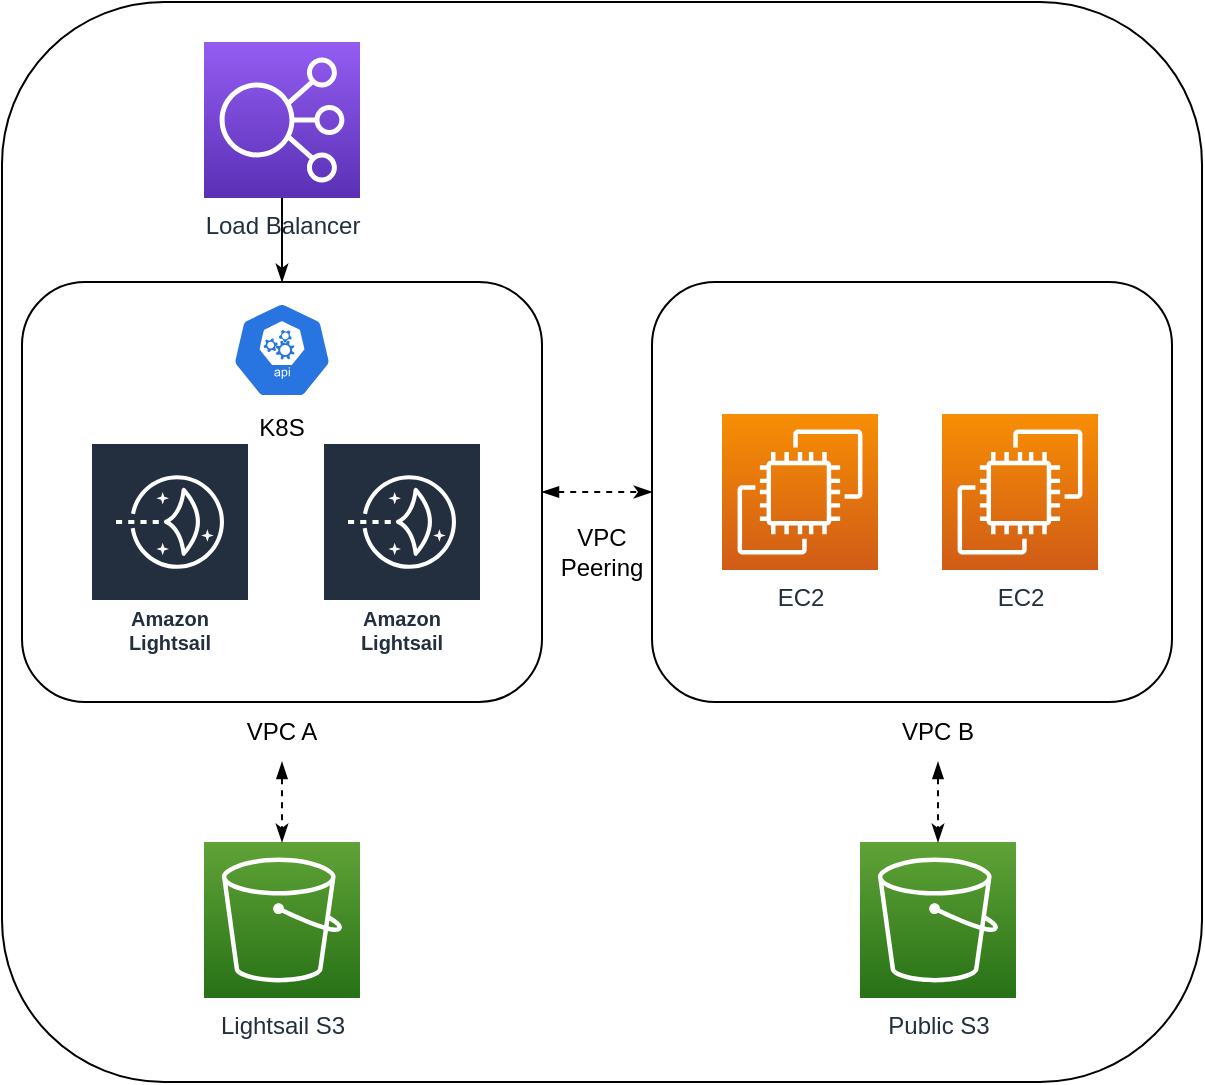 <mxfile version="20.0.1" type="github">
  <diagram id="JOMCHfXGrEfI4-kCWfHs" name="Page-1">
    <mxGraphModel dx="2682" dy="1040" grid="1" gridSize="10" guides="1" tooltips="1" connect="1" arrows="1" fold="1" page="1" pageScale="1" pageWidth="850" pageHeight="1100" math="0" shadow="0">
      <root>
        <mxCell id="0" />
        <mxCell id="1" parent="0" />
        <mxCell id="MXAJJX4QBFy2R5doN9UM-1" value="" style="rounded=1;whiteSpace=wrap;html=1;" vertex="1" parent="1">
          <mxGeometry x="100" y="140" width="600" height="540" as="geometry" />
        </mxCell>
        <mxCell id="MXAJJX4QBFy2R5doN9UM-21" style="edgeStyle=orthogonalEdgeStyle;rounded=0;orthogonalLoop=1;jettySize=auto;html=1;exitX=1;exitY=0.5;exitDx=0;exitDy=0;entryX=0;entryY=0.5;entryDx=0;entryDy=0;dashed=1;startArrow=blockThin;startFill=1;endArrow=classicThin;endFill=1;" edge="1" parent="1" source="MXAJJX4QBFy2R5doN9UM-10" target="MXAJJX4QBFy2R5doN9UM-12">
          <mxGeometry relative="1" as="geometry" />
        </mxCell>
        <mxCell id="MXAJJX4QBFy2R5doN9UM-10" value="" style="rounded=1;whiteSpace=wrap;html=1;" vertex="1" parent="1">
          <mxGeometry x="110" y="280" width="260" height="210" as="geometry" />
        </mxCell>
        <mxCell id="MXAJJX4QBFy2R5doN9UM-25" style="edgeStyle=orthogonalEdgeStyle;rounded=0;orthogonalLoop=1;jettySize=auto;html=1;entryX=0.5;entryY=0;entryDx=0;entryDy=0;startArrow=none;startFill=0;endArrow=classicThin;endFill=1;" edge="1" parent="1" source="MXAJJX4QBFy2R5doN9UM-2" target="MXAJJX4QBFy2R5doN9UM-10">
          <mxGeometry relative="1" as="geometry" />
        </mxCell>
        <mxCell id="MXAJJX4QBFy2R5doN9UM-2" value="Load Balancer" style="sketch=0;points=[[0,0,0],[0.25,0,0],[0.5,0,0],[0.75,0,0],[1,0,0],[0,1,0],[0.25,1,0],[0.5,1,0],[0.75,1,0],[1,1,0],[0,0.25,0],[0,0.5,0],[0,0.75,0],[1,0.25,0],[1,0.5,0],[1,0.75,0]];outlineConnect=0;fontColor=#232F3E;gradientColor=#945DF2;gradientDirection=north;fillColor=#5A30B5;strokeColor=#ffffff;dashed=0;verticalLabelPosition=bottom;verticalAlign=top;align=center;html=1;fontSize=12;fontStyle=0;aspect=fixed;shape=mxgraph.aws4.resourceIcon;resIcon=mxgraph.aws4.elastic_load_balancing;" vertex="1" parent="1">
          <mxGeometry x="201" y="160" width="78" height="78" as="geometry" />
        </mxCell>
        <mxCell id="MXAJJX4QBFy2R5doN9UM-3" value="Amazon Lightsail" style="sketch=0;outlineConnect=0;fontColor=#232F3E;gradientColor=none;strokeColor=#ffffff;fillColor=#232F3E;dashed=0;verticalLabelPosition=middle;verticalAlign=bottom;align=center;html=1;whiteSpace=wrap;fontSize=10;fontStyle=1;spacing=3;shape=mxgraph.aws4.productIcon;prIcon=mxgraph.aws4.lightsail;" vertex="1" parent="1">
          <mxGeometry x="144" y="360" width="80" height="110" as="geometry" />
        </mxCell>
        <mxCell id="MXAJJX4QBFy2R5doN9UM-6" value="Amazon Lightsail" style="sketch=0;outlineConnect=0;fontColor=#232F3E;gradientColor=none;strokeColor=#ffffff;fillColor=#232F3E;dashed=0;verticalLabelPosition=middle;verticalAlign=bottom;align=center;html=1;whiteSpace=wrap;fontSize=10;fontStyle=1;spacing=3;shape=mxgraph.aws4.productIcon;prIcon=mxgraph.aws4.lightsail;" vertex="1" parent="1">
          <mxGeometry x="260" y="360" width="80" height="110" as="geometry" />
        </mxCell>
        <mxCell id="MXAJJX4QBFy2R5doN9UM-7" value="Lightsail S3" style="sketch=0;points=[[0,0,0],[0.25,0,0],[0.5,0,0],[0.75,0,0],[1,0,0],[0,1,0],[0.25,1,0],[0.5,1,0],[0.75,1,0],[1,1,0],[0,0.25,0],[0,0.5,0],[0,0.75,0],[1,0.25,0],[1,0.5,0],[1,0.75,0]];outlineConnect=0;fontColor=#232F3E;gradientColor=#60A337;gradientDirection=north;fillColor=#277116;strokeColor=#ffffff;dashed=0;verticalLabelPosition=bottom;verticalAlign=top;align=center;html=1;fontSize=12;fontStyle=0;aspect=fixed;shape=mxgraph.aws4.resourceIcon;resIcon=mxgraph.aws4.s3;" vertex="1" parent="1">
          <mxGeometry x="201" y="560" width="78" height="78" as="geometry" />
        </mxCell>
        <mxCell id="MXAJJX4QBFy2R5doN9UM-8" value="" style="sketch=0;html=1;dashed=0;whitespace=wrap;fillColor=#2875E2;strokeColor=#ffffff;points=[[0.005,0.63,0],[0.1,0.2,0],[0.9,0.2,0],[0.5,0,0],[0.995,0.63,0],[0.72,0.99,0],[0.5,1,0],[0.28,0.99,0]];shape=mxgraph.kubernetes.icon;prIcon=api" vertex="1" parent="1">
          <mxGeometry x="215" y="290" width="50" height="48" as="geometry" />
        </mxCell>
        <mxCell id="MXAJJX4QBFy2R5doN9UM-12" value="" style="rounded=1;whiteSpace=wrap;html=1;" vertex="1" parent="1">
          <mxGeometry x="425" y="280" width="260" height="210" as="geometry" />
        </mxCell>
        <mxCell id="MXAJJX4QBFy2R5doN9UM-11" value="EC2" style="sketch=0;points=[[0,0,0],[0.25,0,0],[0.5,0,0],[0.75,0,0],[1,0,0],[0,1,0],[0.25,1,0],[0.5,1,0],[0.75,1,0],[1,1,0],[0,0.25,0],[0,0.5,0],[0,0.75,0],[1,0.25,0],[1,0.5,0],[1,0.75,0]];outlineConnect=0;fontColor=#232F3E;gradientColor=#F78E04;gradientDirection=north;fillColor=#D05C17;strokeColor=#ffffff;dashed=0;verticalLabelPosition=bottom;verticalAlign=top;align=center;html=1;fontSize=12;fontStyle=0;aspect=fixed;shape=mxgraph.aws4.resourceIcon;resIcon=mxgraph.aws4.ec2;" vertex="1" parent="1">
          <mxGeometry x="460" y="346" width="78" height="78" as="geometry" />
        </mxCell>
        <mxCell id="MXAJJX4QBFy2R5doN9UM-13" value="EC2" style="sketch=0;points=[[0,0,0],[0.25,0,0],[0.5,0,0],[0.75,0,0],[1,0,0],[0,1,0],[0.25,1,0],[0.5,1,0],[0.75,1,0],[1,1,0],[0,0.25,0],[0,0.5,0],[0,0.75,0],[1,0.25,0],[1,0.5,0],[1,0.75,0]];outlineConnect=0;fontColor=#232F3E;gradientColor=#F78E04;gradientDirection=north;fillColor=#D05C17;strokeColor=#ffffff;dashed=0;verticalLabelPosition=bottom;verticalAlign=top;align=center;html=1;fontSize=12;fontStyle=0;aspect=fixed;shape=mxgraph.aws4.resourceIcon;resIcon=mxgraph.aws4.ec2;" vertex="1" parent="1">
          <mxGeometry x="570" y="346" width="78" height="78" as="geometry" />
        </mxCell>
        <mxCell id="MXAJJX4QBFy2R5doN9UM-14" value="K8S" style="text;html=1;strokeColor=none;fillColor=none;align=center;verticalAlign=middle;whiteSpace=wrap;rounded=0;" vertex="1" parent="1">
          <mxGeometry x="210" y="338" width="60" height="30" as="geometry" />
        </mxCell>
        <mxCell id="MXAJJX4QBFy2R5doN9UM-15" value="Public S3" style="sketch=0;points=[[0,0,0],[0.25,0,0],[0.5,0,0],[0.75,0,0],[1,0,0],[0,1,0],[0.25,1,0],[0.5,1,0],[0.75,1,0],[1,1,0],[0,0.25,0],[0,0.5,0],[0,0.75,0],[1,0.25,0],[1,0.5,0],[1,0.75,0]];outlineConnect=0;fontColor=#232F3E;gradientColor=#60A337;gradientDirection=north;fillColor=#277116;strokeColor=#ffffff;dashed=0;verticalLabelPosition=bottom;verticalAlign=top;align=center;html=1;fontSize=12;fontStyle=0;aspect=fixed;shape=mxgraph.aws4.resourceIcon;resIcon=mxgraph.aws4.s3;" vertex="1" parent="1">
          <mxGeometry x="529" y="560" width="78" height="78" as="geometry" />
        </mxCell>
        <mxCell id="MXAJJX4QBFy2R5doN9UM-24" style="edgeStyle=orthogonalEdgeStyle;rounded=0;orthogonalLoop=1;jettySize=auto;html=1;exitX=0.5;exitY=1;exitDx=0;exitDy=0;entryX=0.5;entryY=0;entryDx=0;entryDy=0;entryPerimeter=0;dashed=1;startArrow=blockThin;startFill=1;endArrow=classicThin;endFill=1;" edge="1" parent="1" source="MXAJJX4QBFy2R5doN9UM-17" target="MXAJJX4QBFy2R5doN9UM-7">
          <mxGeometry relative="1" as="geometry" />
        </mxCell>
        <mxCell id="MXAJJX4QBFy2R5doN9UM-17" value="VPC A" style="text;html=1;strokeColor=none;fillColor=none;align=center;verticalAlign=middle;whiteSpace=wrap;rounded=0;" vertex="1" parent="1">
          <mxGeometry x="210" y="490" width="60" height="30" as="geometry" />
        </mxCell>
        <mxCell id="MXAJJX4QBFy2R5doN9UM-23" style="edgeStyle=orthogonalEdgeStyle;rounded=0;orthogonalLoop=1;jettySize=auto;html=1;entryX=0.5;entryY=0;entryDx=0;entryDy=0;entryPerimeter=0;dashed=1;startArrow=blockThin;startFill=1;endArrow=classicThin;endFill=1;" edge="1" parent="1" source="MXAJJX4QBFy2R5doN9UM-18" target="MXAJJX4QBFy2R5doN9UM-15">
          <mxGeometry relative="1" as="geometry" />
        </mxCell>
        <mxCell id="MXAJJX4QBFy2R5doN9UM-18" value="VPC B" style="text;html=1;strokeColor=none;fillColor=none;align=center;verticalAlign=middle;whiteSpace=wrap;rounded=0;" vertex="1" parent="1">
          <mxGeometry x="538" y="490" width="60" height="30" as="geometry" />
        </mxCell>
        <mxCell id="MXAJJX4QBFy2R5doN9UM-22" value="VPC Peering" style="text;html=1;strokeColor=none;fillColor=none;align=center;verticalAlign=middle;whiteSpace=wrap;rounded=0;" vertex="1" parent="1">
          <mxGeometry x="370" y="400" width="60" height="30" as="geometry" />
        </mxCell>
      </root>
    </mxGraphModel>
  </diagram>
</mxfile>
